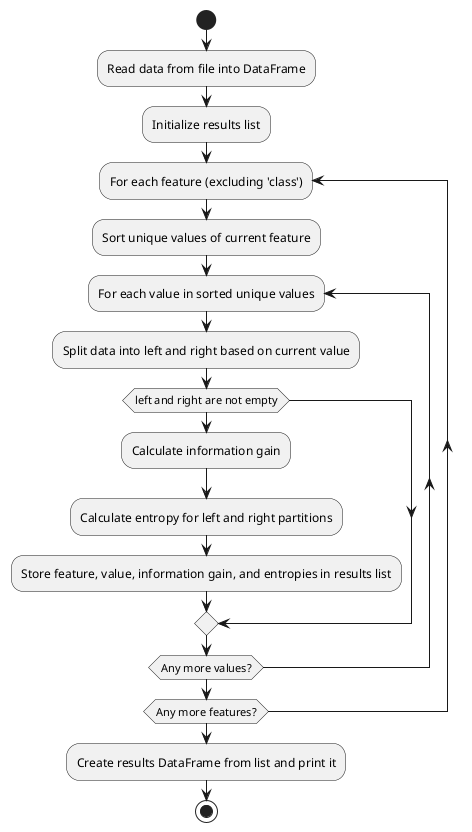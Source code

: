 @startuml


start

:Read data from file into DataFrame;

:Initialize results list;

repeat :For each feature (excluding 'class');
  :Sort unique values of current feature;

  repeat :For each value in sorted unique values;
    :Split data into left and right based on current value;

    if (left and right are not empty)
      :Calculate information gain;
      :Calculate entropy for left and right partitions;
      :Store feature, value, information gain, and entropies in results list;
    endif
  repeat while (Any more values?)

repeat while (Any more features?)

:Create results DataFrame from list and print it;

stop

@enduml
